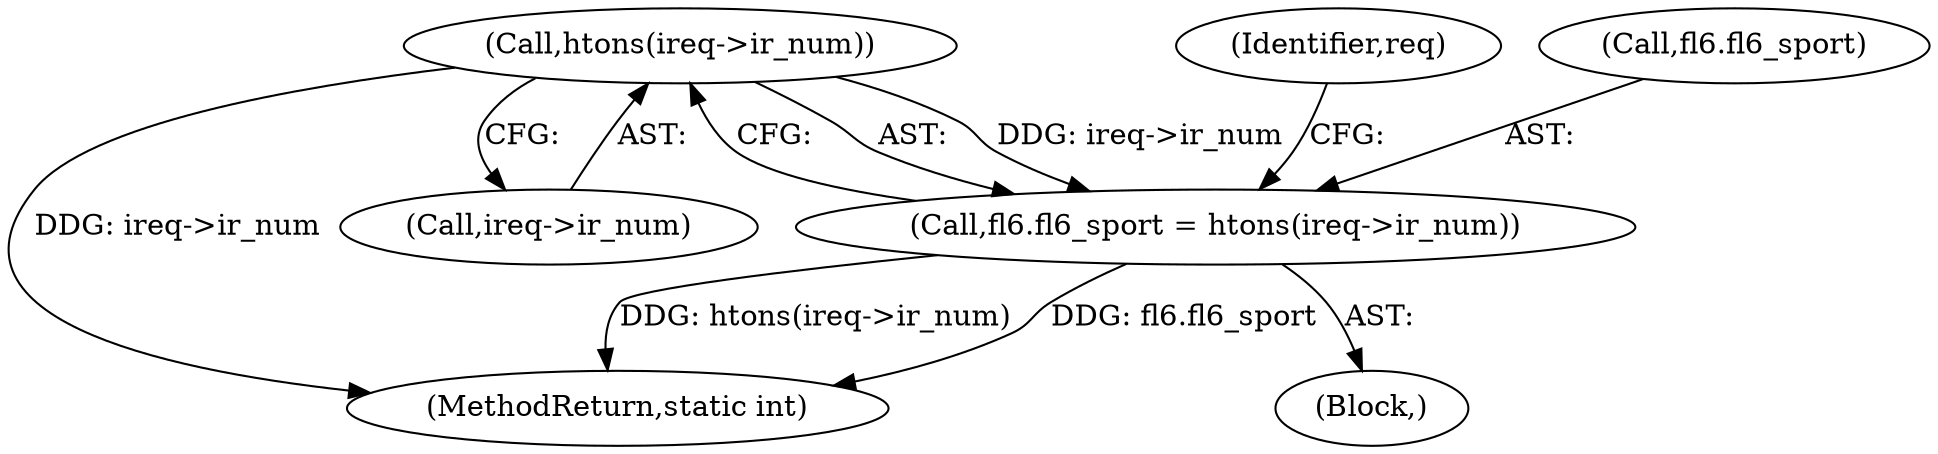 digraph "0_linux_45f6fad84cc305103b28d73482b344d7f5b76f39_1@pointer" {
"1000172" [label="(Call,htons(ireq->ir_num))"];
"1000168" [label="(Call,fl6.fl6_sport = htons(ireq->ir_num))"];
"1000103" [label="(Block,)"];
"1000177" [label="(Identifier,req)"];
"1000172" [label="(Call,htons(ireq->ir_num))"];
"1000275" [label="(MethodReturn,static int)"];
"1000168" [label="(Call,fl6.fl6_sport = htons(ireq->ir_num))"];
"1000173" [label="(Call,ireq->ir_num)"];
"1000169" [label="(Call,fl6.fl6_sport)"];
"1000172" -> "1000168"  [label="AST: "];
"1000172" -> "1000173"  [label="CFG: "];
"1000173" -> "1000172"  [label="AST: "];
"1000168" -> "1000172"  [label="CFG: "];
"1000172" -> "1000275"  [label="DDG: ireq->ir_num"];
"1000172" -> "1000168"  [label="DDG: ireq->ir_num"];
"1000168" -> "1000103"  [label="AST: "];
"1000169" -> "1000168"  [label="AST: "];
"1000177" -> "1000168"  [label="CFG: "];
"1000168" -> "1000275"  [label="DDG: htons(ireq->ir_num)"];
"1000168" -> "1000275"  [label="DDG: fl6.fl6_sport"];
}
